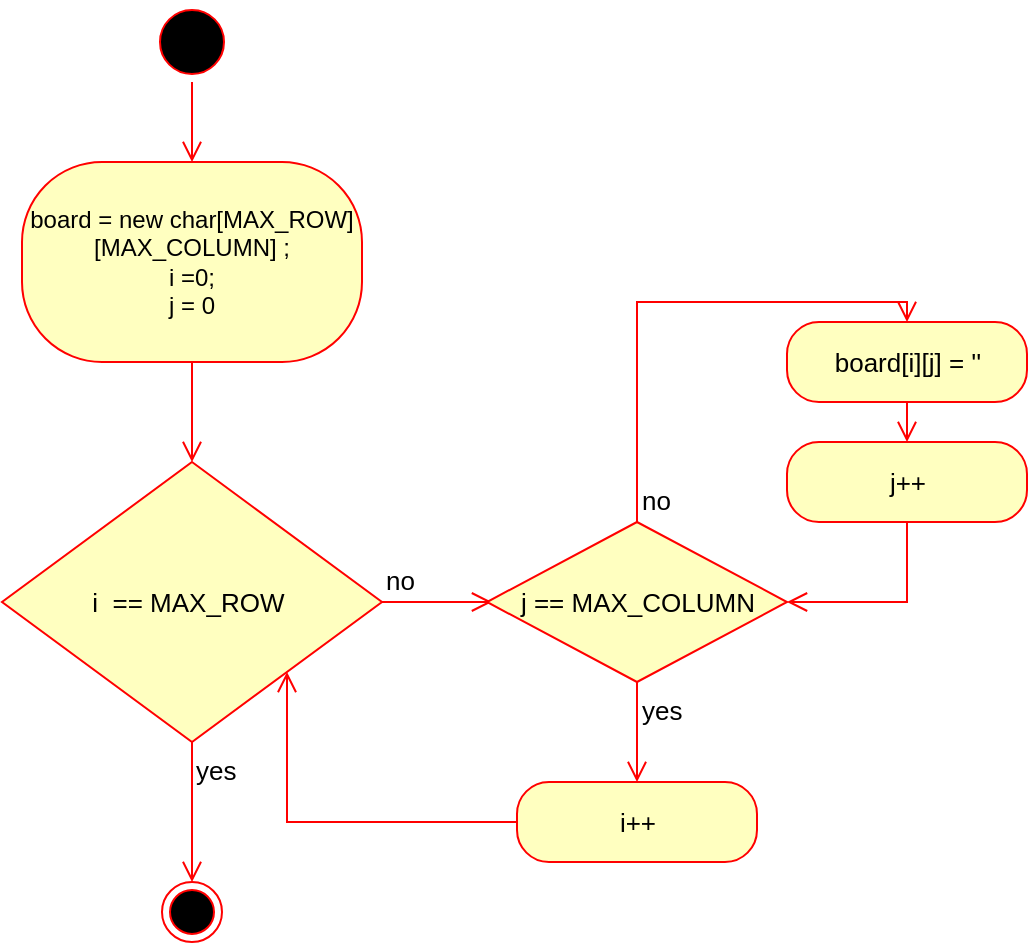 <mxfile version="16.5.6" type="device"><diagram id="fKmpkm6LJnCosUZw5yEl" name="Page-1"><mxGraphModel dx="780" dy="1112" grid="1" gridSize="10" guides="1" tooltips="1" connect="1" arrows="1" fold="1" page="1" pageScale="1" pageWidth="850" pageHeight="1100" math="0" shadow="0"><root><mxCell id="0"/><mxCell id="1" parent="0"/><mxCell id="fjRS78M-i0skZ6CmstpU-1" value="" style="ellipse;html=1;shape=startState;fillColor=#000000;strokeColor=#ff0000;" parent="1" vertex="1"><mxGeometry x="360" y="160" width="40" height="40" as="geometry"/></mxCell><mxCell id="fjRS78M-i0skZ6CmstpU-2" value="" style="edgeStyle=orthogonalEdgeStyle;html=1;verticalAlign=bottom;endArrow=open;endSize=8;strokeColor=#ff0000;rounded=0;" parent="1" source="fjRS78M-i0skZ6CmstpU-1" edge="1"><mxGeometry relative="1" as="geometry"><mxPoint x="380" y="240" as="targetPoint"/></mxGeometry></mxCell><mxCell id="fjRS78M-i0skZ6CmstpU-3" value="board = new char[MAX_ROW][MAX_COLUMN] ;&lt;br&gt;i =0;&lt;br&gt;j = 0" style="rounded=1;whiteSpace=wrap;html=1;arcSize=40;fontColor=#000000;fillColor=#ffffc0;strokeColor=#ff0000;" parent="1" vertex="1"><mxGeometry x="295" y="240" width="170" height="100" as="geometry"/></mxCell><mxCell id="fjRS78M-i0skZ6CmstpU-4" value="" style="edgeStyle=orthogonalEdgeStyle;html=1;verticalAlign=bottom;endArrow=open;endSize=8;strokeColor=#ff0000;rounded=0;" parent="1" source="fjRS78M-i0skZ6CmstpU-3" edge="1"><mxGeometry relative="1" as="geometry"><mxPoint x="380" y="390" as="targetPoint"/></mxGeometry></mxCell><mxCell id="KsrM69w-UexkzgOErmtl-1" value="i&amp;nbsp; == MAX_ROW&amp;nbsp;" style="rhombus;whiteSpace=wrap;html=1;fillColor=#ffffc0;strokeColor=#ff0000;fontSize=13;" vertex="1" parent="1"><mxGeometry x="285" y="390" width="190" height="140" as="geometry"/></mxCell><mxCell id="KsrM69w-UexkzgOErmtl-2" value="no" style="edgeStyle=orthogonalEdgeStyle;html=1;align=left;verticalAlign=bottom;endArrow=open;endSize=8;strokeColor=#ff0000;rounded=0;fontSize=13;" edge="1" source="KsrM69w-UexkzgOErmtl-1" parent="1"><mxGeometry x="-1" relative="1" as="geometry"><mxPoint x="530" y="460" as="targetPoint"/></mxGeometry></mxCell><mxCell id="KsrM69w-UexkzgOErmtl-3" value="yes" style="edgeStyle=orthogonalEdgeStyle;html=1;align=left;verticalAlign=top;endArrow=open;endSize=8;strokeColor=#ff0000;rounded=0;fontSize=13;" edge="1" source="KsrM69w-UexkzgOErmtl-1" parent="1"><mxGeometry x="-1" relative="1" as="geometry"><mxPoint x="380" y="600" as="targetPoint"/></mxGeometry></mxCell><mxCell id="KsrM69w-UexkzgOErmtl-4" value="" style="ellipse;html=1;shape=endState;fillColor=#000000;strokeColor=#ff0000;fontSize=13;" vertex="1" parent="1"><mxGeometry x="365" y="600" width="30" height="30" as="geometry"/></mxCell><mxCell id="KsrM69w-UexkzgOErmtl-12" value="board[i][j] = ''" style="rounded=1;whiteSpace=wrap;html=1;arcSize=40;fontColor=#000000;fillColor=#ffffc0;strokeColor=#ff0000;fontSize=13;" vertex="1" parent="1"><mxGeometry x="677.5" y="320" width="120" height="40" as="geometry"/></mxCell><mxCell id="KsrM69w-UexkzgOErmtl-13" value="" style="edgeStyle=orthogonalEdgeStyle;html=1;verticalAlign=bottom;endArrow=open;endSize=8;strokeColor=#ff0000;rounded=0;fontSize=13;" edge="1" source="KsrM69w-UexkzgOErmtl-12" parent="1"><mxGeometry relative="1" as="geometry"><mxPoint x="737.5" y="380" as="targetPoint"/></mxGeometry></mxCell><mxCell id="KsrM69w-UexkzgOErmtl-15" value="i++" style="rounded=1;whiteSpace=wrap;html=1;arcSize=40;fontColor=#000000;fillColor=#ffffc0;strokeColor=#ff0000;fontSize=13;" vertex="1" parent="1"><mxGeometry x="542.5" y="550" width="120" height="40" as="geometry"/></mxCell><mxCell id="KsrM69w-UexkzgOErmtl-16" value="" style="edgeStyle=orthogonalEdgeStyle;html=1;verticalAlign=bottom;endArrow=open;endSize=8;strokeColor=#ff0000;rounded=0;fontSize=13;entryX=1;entryY=1;entryDx=0;entryDy=0;" edge="1" source="KsrM69w-UexkzgOErmtl-15" parent="1" target="KsrM69w-UexkzgOErmtl-1"><mxGeometry relative="1" as="geometry"><mxPoint x="602.5" y="650" as="targetPoint"/></mxGeometry></mxCell><mxCell id="KsrM69w-UexkzgOErmtl-17" value="j == MAX_COLUMN" style="rhombus;whiteSpace=wrap;html=1;fillColor=#ffffc0;strokeColor=#ff0000;fontSize=13;" vertex="1" parent="1"><mxGeometry x="527.5" y="420" width="150" height="80" as="geometry"/></mxCell><mxCell id="KsrM69w-UexkzgOErmtl-18" value="no" style="edgeStyle=orthogonalEdgeStyle;html=1;align=left;verticalAlign=bottom;endArrow=open;endSize=8;strokeColor=#ff0000;rounded=0;fontSize=13;entryX=0.5;entryY=0;entryDx=0;entryDy=0;" edge="1" source="KsrM69w-UexkzgOErmtl-17" parent="1" target="KsrM69w-UexkzgOErmtl-12"><mxGeometry x="-1" relative="1" as="geometry"><mxPoint x="760" y="220" as="targetPoint"/></mxGeometry></mxCell><mxCell id="KsrM69w-UexkzgOErmtl-19" value="yes" style="edgeStyle=orthogonalEdgeStyle;html=1;align=left;verticalAlign=top;endArrow=open;endSize=8;strokeColor=#ff0000;rounded=0;fontSize=13;entryX=0.5;entryY=0;entryDx=0;entryDy=0;" edge="1" source="KsrM69w-UexkzgOErmtl-17" parent="1" target="KsrM69w-UexkzgOErmtl-15"><mxGeometry x="-1" relative="1" as="geometry"><mxPoint x="620" y="300" as="targetPoint"/></mxGeometry></mxCell><mxCell id="KsrM69w-UexkzgOErmtl-22" value="j++" style="rounded=1;whiteSpace=wrap;html=1;arcSize=40;fontColor=#000000;fillColor=#ffffc0;strokeColor=#ff0000;fontSize=13;" vertex="1" parent="1"><mxGeometry x="677.5" y="380" width="120" height="40" as="geometry"/></mxCell><mxCell id="KsrM69w-UexkzgOErmtl-23" value="" style="edgeStyle=orthogonalEdgeStyle;html=1;verticalAlign=bottom;endArrow=open;endSize=8;strokeColor=#ff0000;rounded=0;fontSize=13;entryX=1;entryY=0.5;entryDx=0;entryDy=0;" edge="1" source="KsrM69w-UexkzgOErmtl-22" parent="1" target="KsrM69w-UexkzgOErmtl-17"><mxGeometry relative="1" as="geometry"><mxPoint x="737.5" y="480" as="targetPoint"/><Array as="points"><mxPoint x="738" y="460"/></Array></mxGeometry></mxCell></root></mxGraphModel></diagram></mxfile>